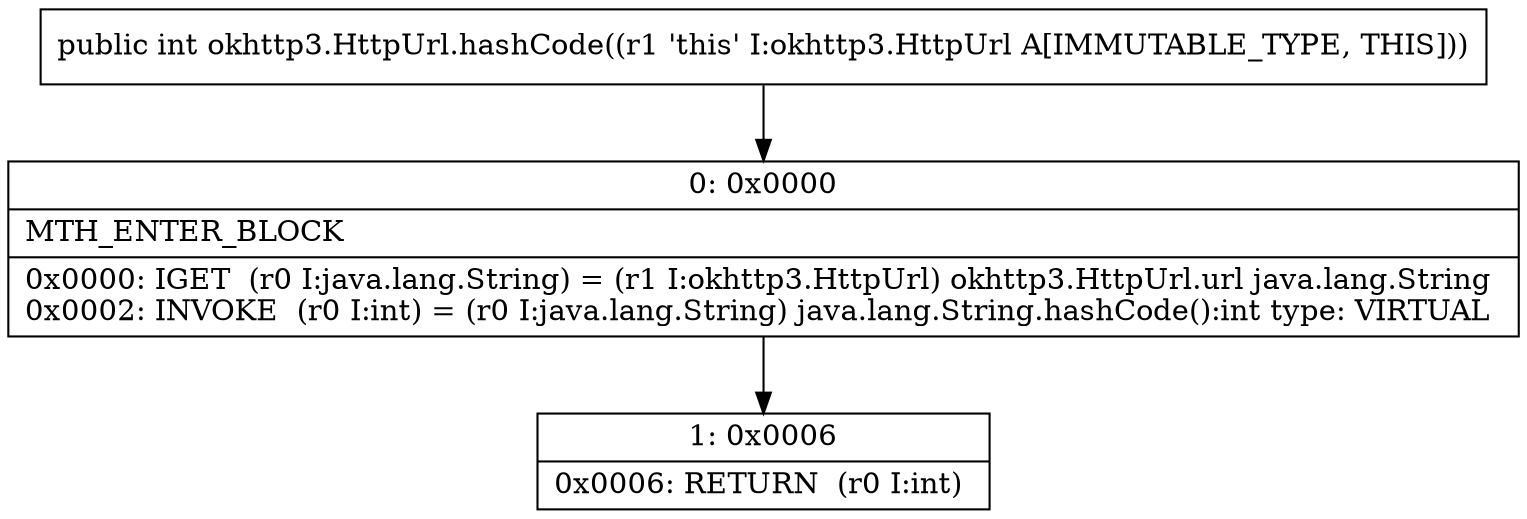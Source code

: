 digraph "CFG forokhttp3.HttpUrl.hashCode()I" {
Node_0 [shape=record,label="{0\:\ 0x0000|MTH_ENTER_BLOCK\l|0x0000: IGET  (r0 I:java.lang.String) = (r1 I:okhttp3.HttpUrl) okhttp3.HttpUrl.url java.lang.String \l0x0002: INVOKE  (r0 I:int) = (r0 I:java.lang.String) java.lang.String.hashCode():int type: VIRTUAL \l}"];
Node_1 [shape=record,label="{1\:\ 0x0006|0x0006: RETURN  (r0 I:int) \l}"];
MethodNode[shape=record,label="{public int okhttp3.HttpUrl.hashCode((r1 'this' I:okhttp3.HttpUrl A[IMMUTABLE_TYPE, THIS])) }"];
MethodNode -> Node_0;
Node_0 -> Node_1;
}

